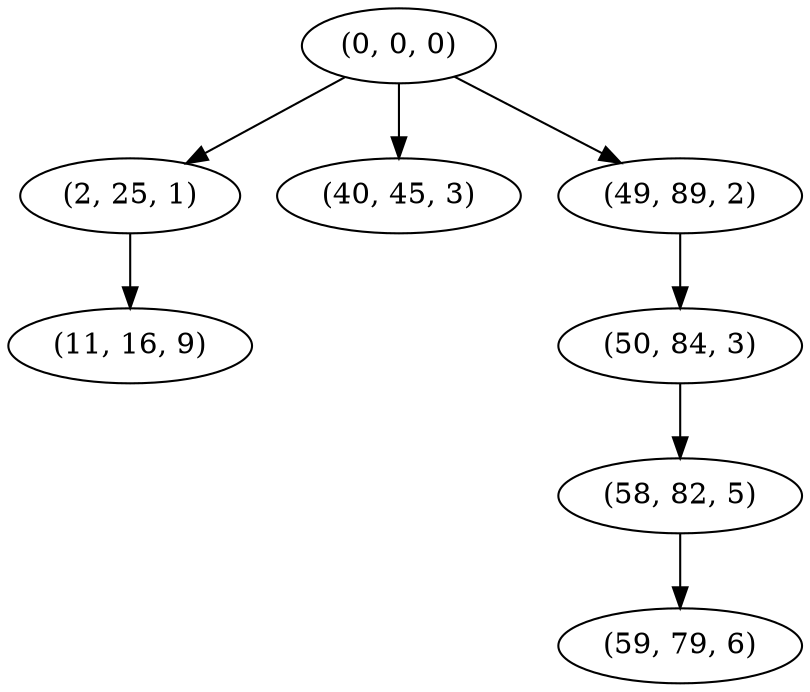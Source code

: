 digraph tree {
    "(0, 0, 0)";
    "(2, 25, 1)";
    "(11, 16, 9)";
    "(40, 45, 3)";
    "(49, 89, 2)";
    "(50, 84, 3)";
    "(58, 82, 5)";
    "(59, 79, 6)";
    "(0, 0, 0)" -> "(2, 25, 1)";
    "(0, 0, 0)" -> "(40, 45, 3)";
    "(0, 0, 0)" -> "(49, 89, 2)";
    "(2, 25, 1)" -> "(11, 16, 9)";
    "(49, 89, 2)" -> "(50, 84, 3)";
    "(50, 84, 3)" -> "(58, 82, 5)";
    "(58, 82, 5)" -> "(59, 79, 6)";
}
